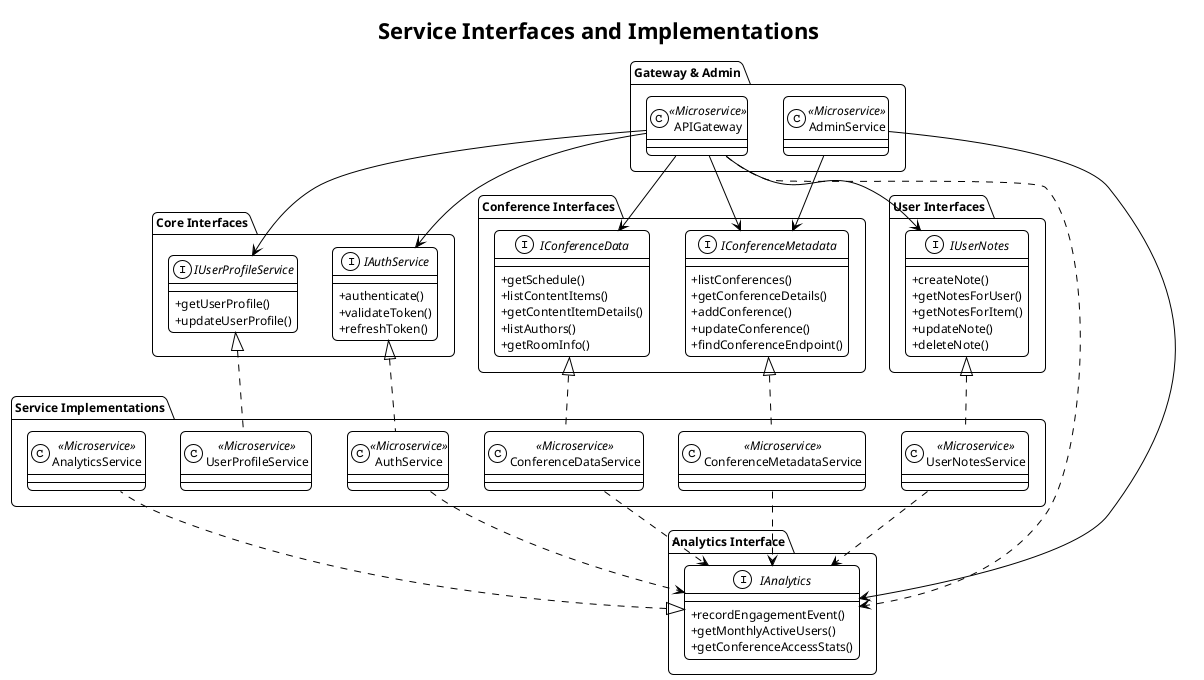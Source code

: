 @startuml LogicalInterfaceDiagram
!theme plain
skinparam ClassAttributeIconSize 0
skinparam roundcorner 10
skinparam sequenceMessageAlign center
skinparam DefaultFontName "Arial"
skinparam DefaultFontSize 12
skinparam shadowing false

title Service Interfaces and Implementations

' ===== Core Interfaces =====
package "Core Interfaces" {
    interface IAuthService {
        + authenticate()
        + validateToken()
        + refreshToken()
    }

    interface IUserProfileService {
        + getUserProfile()
        + updateUserProfile()
    }
}

' ===== Conference Interfaces =====
package "Conference Interfaces" {
    interface IConferenceMetadata {
        + listConferences()
        + getConferenceDetails()
        + addConference()
        + updateConference()
        + findConferenceEndpoint()
    }

    interface IConferenceData {
        + getSchedule()
        + listContentItems()
        + getContentItemDetails()
        + listAuthors()
        + getRoomInfo()
    }
}

' ===== User Interfaces =====
package "User Interfaces" {
    interface IUserNotes {
        + createNote()
        + getNotesForUser()
        + getNotesForItem()
        + updateNote()
        + deleteNote()
    }
}

' ===== Analytics Interface =====
package "Analytics Interface" {
    interface IAnalytics {
        + recordEngagementEvent()
        + getMonthlyActiveUsers()
        + getConferenceAccessStats()
    }
}

' ===== Service Implementations =====
package "Service Implementations" {
    class AuthService <<Microservice>>
    class UserProfileService <<Microservice>>
    class ConferenceMetadataService <<Microservice>>
    class ConferenceDataService <<Microservice>>
    class UserNotesService <<Microservice>>
    class AnalyticsService <<Microservice>>
}

' ===== Gateway & Admin =====
package "Gateway & Admin" {
    class APIGateway <<Microservice>>
    class AdminService <<Microservice>>
}

' ===== Interface Implementations =====
AuthService .up.|> IAuthService
UserProfileService .up.|> IUserProfileService
ConferenceMetadataService .up.|> IConferenceMetadata
ConferenceDataService .up.|> IConferenceData
UserNotesService .up.|> IUserNotes
AnalyticsService .up.|> IAnalytics

' ===== Gateway Dependencies =====
APIGateway --> IAuthService
APIGateway --> IUserProfileService
APIGateway --> IConferenceMetadata
APIGateway --> IConferenceData
APIGateway --> IUserNotes
APIGateway ..> IAnalytics

' ===== Admin Dependencies =====
AdminService --> IConferenceMetadata
AdminService --> IAnalytics

' ===== Analytics Dependencies =====
AuthService ..> IAnalytics
ConferenceMetadataService ..> IAnalytics
ConferenceDataService ..> IAnalytics
UserNotesService ..> IAnalytics
@enduml
